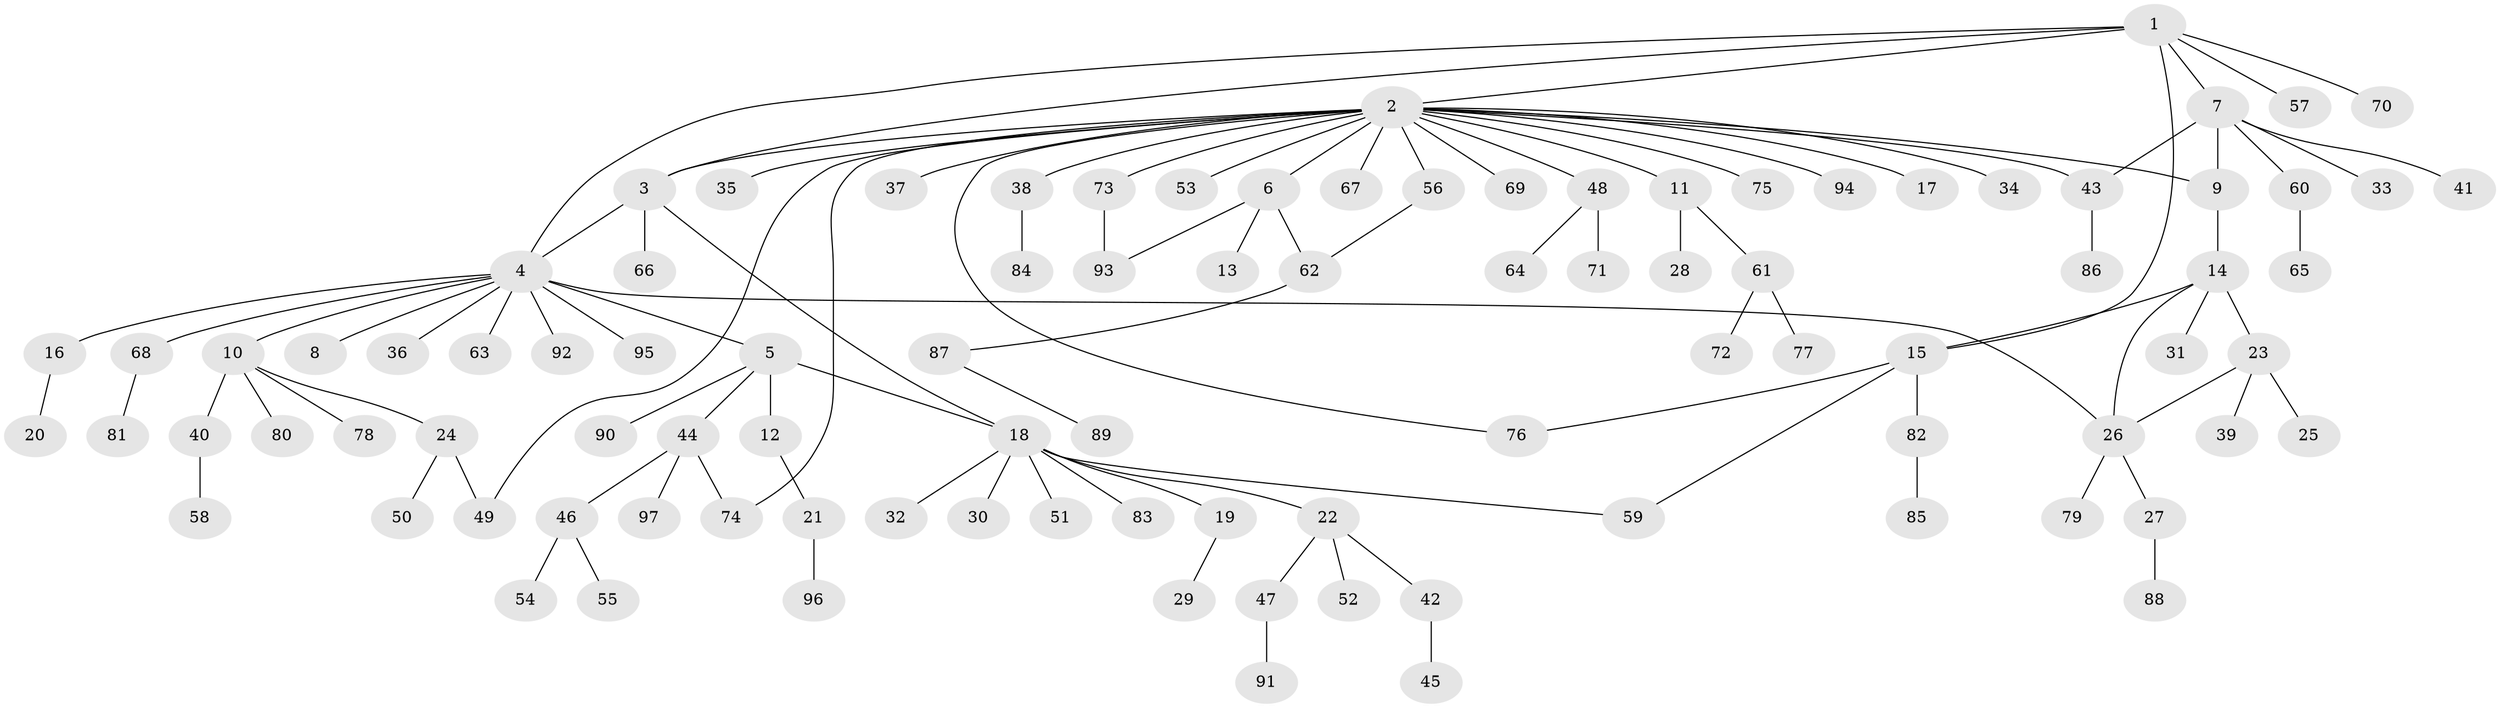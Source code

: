 // coarse degree distribution, {14: 0.05263157894736842, 3: 0.07894736842105263, 5: 0.02631578947368421, 1: 0.6052631578947368, 2: 0.15789473684210525, 7: 0.02631578947368421, 4: 0.02631578947368421, 6: 0.02631578947368421}
// Generated by graph-tools (version 1.1) at 2025/17/03/04/25 18:17:59]
// undirected, 97 vertices, 110 edges
graph export_dot {
graph [start="1"]
  node [color=gray90,style=filled];
  1;
  2;
  3;
  4;
  5;
  6;
  7;
  8;
  9;
  10;
  11;
  12;
  13;
  14;
  15;
  16;
  17;
  18;
  19;
  20;
  21;
  22;
  23;
  24;
  25;
  26;
  27;
  28;
  29;
  30;
  31;
  32;
  33;
  34;
  35;
  36;
  37;
  38;
  39;
  40;
  41;
  42;
  43;
  44;
  45;
  46;
  47;
  48;
  49;
  50;
  51;
  52;
  53;
  54;
  55;
  56;
  57;
  58;
  59;
  60;
  61;
  62;
  63;
  64;
  65;
  66;
  67;
  68;
  69;
  70;
  71;
  72;
  73;
  74;
  75;
  76;
  77;
  78;
  79;
  80;
  81;
  82;
  83;
  84;
  85;
  86;
  87;
  88;
  89;
  90;
  91;
  92;
  93;
  94;
  95;
  96;
  97;
  1 -- 2;
  1 -- 3;
  1 -- 4;
  1 -- 7;
  1 -- 15;
  1 -- 57;
  1 -- 70;
  2 -- 3;
  2 -- 6;
  2 -- 9;
  2 -- 11;
  2 -- 17;
  2 -- 34;
  2 -- 35;
  2 -- 37;
  2 -- 38;
  2 -- 43;
  2 -- 48;
  2 -- 49;
  2 -- 53;
  2 -- 56;
  2 -- 67;
  2 -- 69;
  2 -- 73;
  2 -- 74;
  2 -- 75;
  2 -- 76;
  2 -- 94;
  3 -- 4;
  3 -- 18;
  3 -- 66;
  4 -- 5;
  4 -- 8;
  4 -- 10;
  4 -- 16;
  4 -- 26;
  4 -- 36;
  4 -- 63;
  4 -- 68;
  4 -- 92;
  4 -- 95;
  5 -- 12;
  5 -- 18;
  5 -- 44;
  5 -- 90;
  6 -- 13;
  6 -- 62;
  6 -- 93;
  7 -- 9;
  7 -- 33;
  7 -- 41;
  7 -- 43;
  7 -- 60;
  9 -- 14;
  10 -- 24;
  10 -- 40;
  10 -- 78;
  10 -- 80;
  11 -- 28;
  11 -- 61;
  12 -- 21;
  14 -- 15;
  14 -- 23;
  14 -- 26;
  14 -- 31;
  15 -- 59;
  15 -- 76;
  15 -- 82;
  16 -- 20;
  18 -- 19;
  18 -- 22;
  18 -- 30;
  18 -- 32;
  18 -- 51;
  18 -- 59;
  18 -- 83;
  19 -- 29;
  21 -- 96;
  22 -- 42;
  22 -- 47;
  22 -- 52;
  23 -- 25;
  23 -- 26;
  23 -- 39;
  24 -- 49;
  24 -- 50;
  26 -- 27;
  26 -- 79;
  27 -- 88;
  38 -- 84;
  40 -- 58;
  42 -- 45;
  43 -- 86;
  44 -- 46;
  44 -- 74;
  44 -- 97;
  46 -- 54;
  46 -- 55;
  47 -- 91;
  48 -- 64;
  48 -- 71;
  56 -- 62;
  60 -- 65;
  61 -- 72;
  61 -- 77;
  62 -- 87;
  68 -- 81;
  73 -- 93;
  82 -- 85;
  87 -- 89;
}
